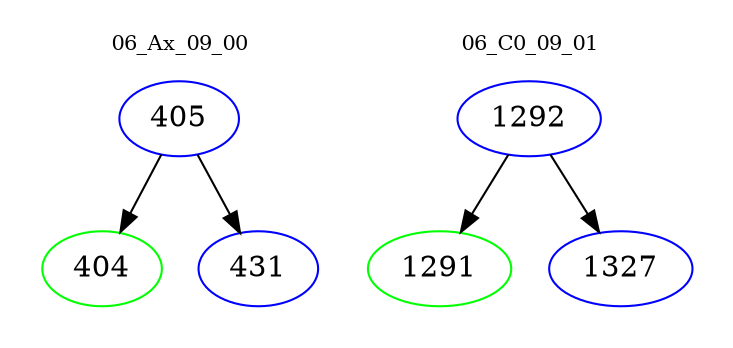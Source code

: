 digraph{
subgraph cluster_0 {
color = white
label = "06_Ax_09_00";
fontsize=10;
T0_405 [label="405", color="blue"]
T0_405 -> T0_404 [color="black"]
T0_404 [label="404", color="green"]
T0_405 -> T0_431 [color="black"]
T0_431 [label="431", color="blue"]
}
subgraph cluster_1 {
color = white
label = "06_C0_09_01";
fontsize=10;
T1_1292 [label="1292", color="blue"]
T1_1292 -> T1_1291 [color="black"]
T1_1291 [label="1291", color="green"]
T1_1292 -> T1_1327 [color="black"]
T1_1327 [label="1327", color="blue"]
}
}
